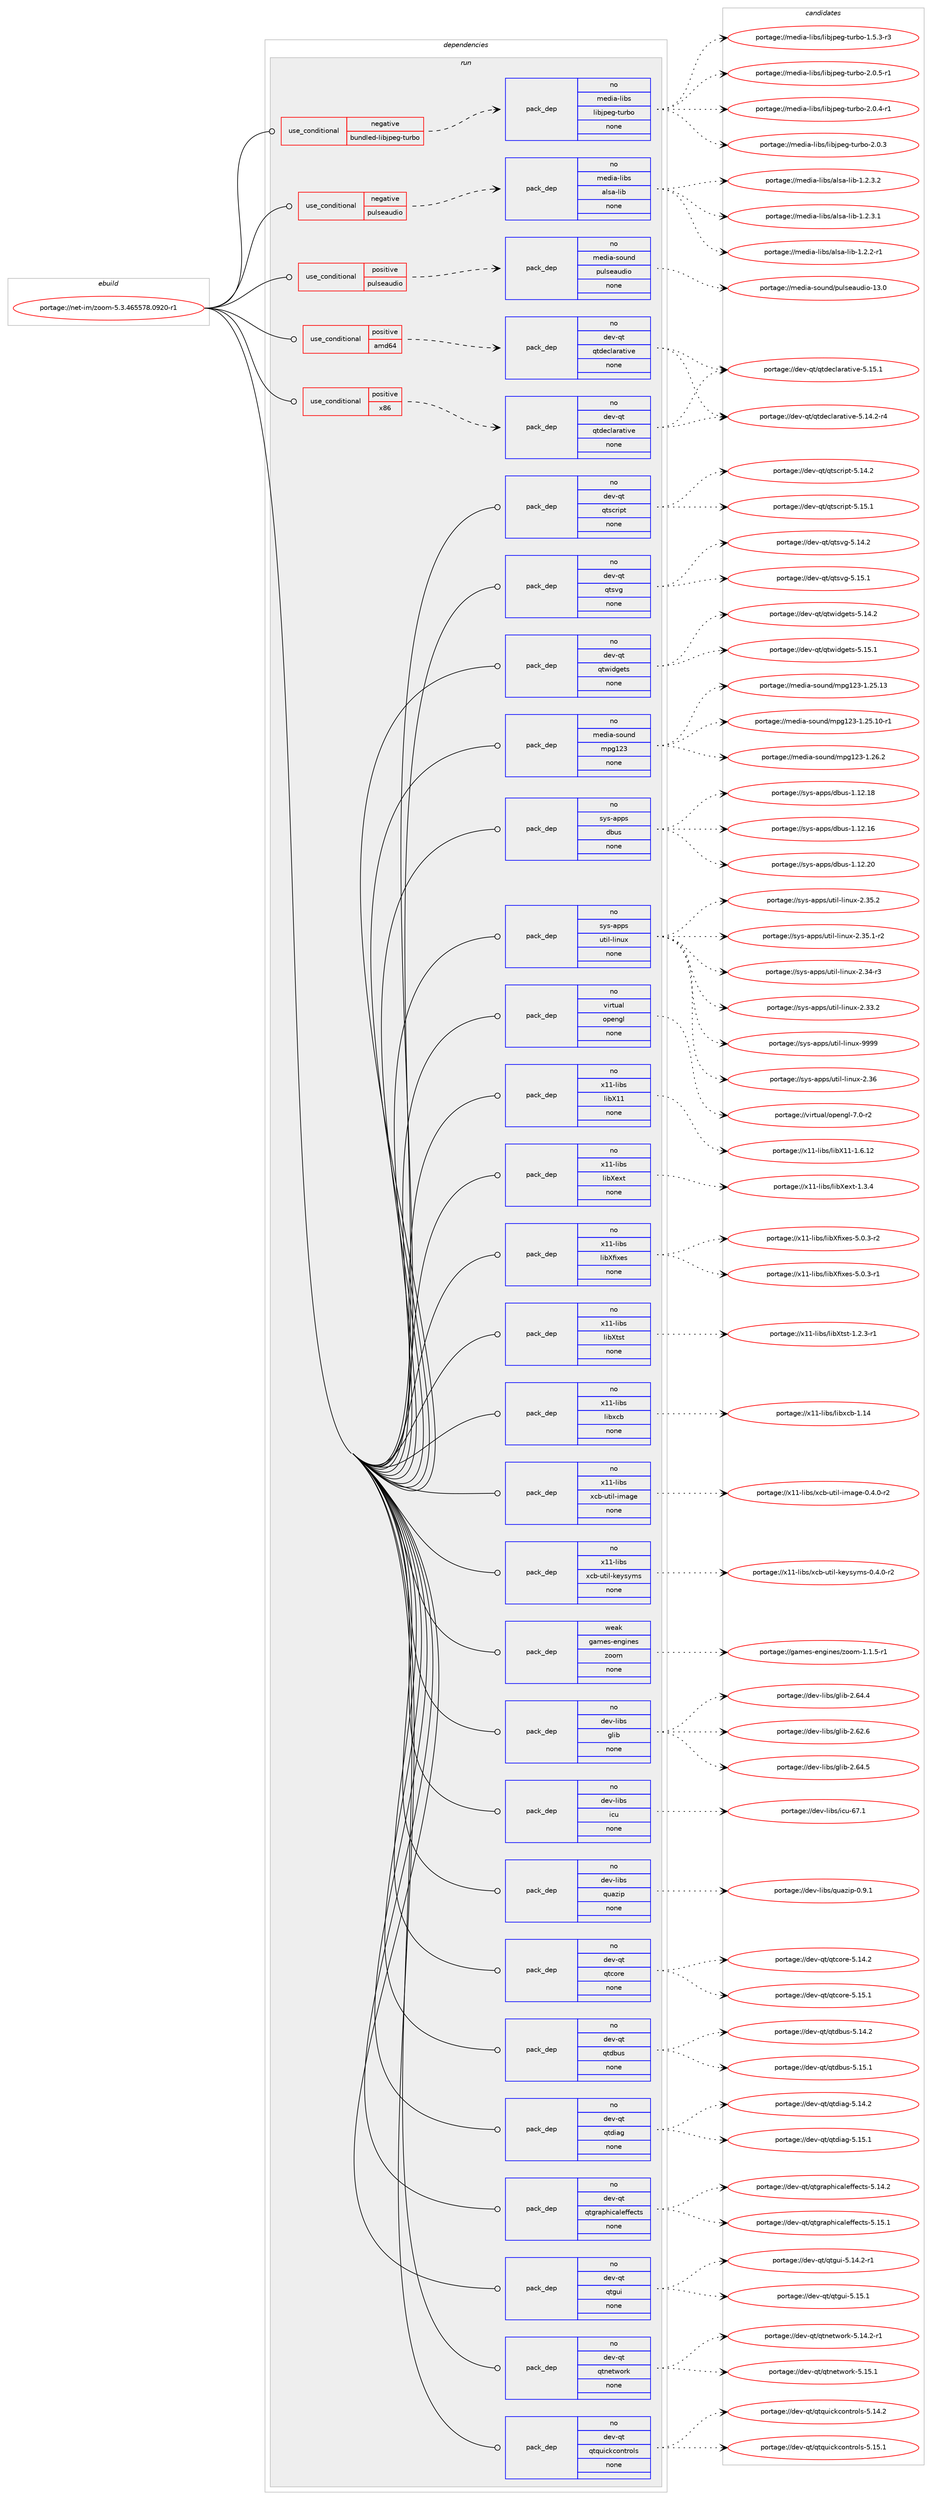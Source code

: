 digraph prolog {

# *************
# Graph options
# *************

newrank=true;
concentrate=true;
compound=true;
graph [rankdir=LR,fontname=Helvetica,fontsize=10,ranksep=1.5];#, ranksep=2.5, nodesep=0.2];
edge  [arrowhead=vee];
node  [fontname=Helvetica,fontsize=10];

# **********
# The ebuild
# **********

subgraph cluster_leftcol {
color=gray;
rank=same;
label=<<i>ebuild</i>>;
id [label="portage://net-im/zoom-5.3.465578.0920-r1", color=red, width=4, href="../net-im/zoom-5.3.465578.0920-r1.svg"];
}

# ****************
# The dependencies
# ****************

subgraph cluster_midcol {
color=gray;
label=<<i>dependencies</i>>;
subgraph cluster_compile {
fillcolor="#eeeeee";
style=filled;
label=<<i>compile</i>>;
}
subgraph cluster_compileandrun {
fillcolor="#eeeeee";
style=filled;
label=<<i>compile and run</i>>;
}
subgraph cluster_run {
fillcolor="#eeeeee";
style=filled;
label=<<i>run</i>>;
subgraph cond655 {
dependency3915 [label=<<TABLE BORDER="0" CELLBORDER="1" CELLSPACING="0" CELLPADDING="4"><TR><TD ROWSPAN="3" CELLPADDING="10">use_conditional</TD></TR><TR><TD>negative</TD></TR><TR><TD>bundled-libjpeg-turbo</TD></TR></TABLE>>, shape=none, color=red];
subgraph pack3210 {
dependency3916 [label=<<TABLE BORDER="0" CELLBORDER="1" CELLSPACING="0" CELLPADDING="4" WIDTH="220"><TR><TD ROWSPAN="6" CELLPADDING="30">pack_dep</TD></TR><TR><TD WIDTH="110">no</TD></TR><TR><TD>media-libs</TD></TR><TR><TD>libjpeg-turbo</TD></TR><TR><TD>none</TD></TR><TR><TD></TD></TR></TABLE>>, shape=none, color=blue];
}
dependency3915:e -> dependency3916:w [weight=20,style="dashed",arrowhead="vee"];
}
id:e -> dependency3915:w [weight=20,style="solid",arrowhead="odot"];
subgraph cond656 {
dependency3917 [label=<<TABLE BORDER="0" CELLBORDER="1" CELLSPACING="0" CELLPADDING="4"><TR><TD ROWSPAN="3" CELLPADDING="10">use_conditional</TD></TR><TR><TD>negative</TD></TR><TR><TD>pulseaudio</TD></TR></TABLE>>, shape=none, color=red];
subgraph pack3211 {
dependency3918 [label=<<TABLE BORDER="0" CELLBORDER="1" CELLSPACING="0" CELLPADDING="4" WIDTH="220"><TR><TD ROWSPAN="6" CELLPADDING="30">pack_dep</TD></TR><TR><TD WIDTH="110">no</TD></TR><TR><TD>media-libs</TD></TR><TR><TD>alsa-lib</TD></TR><TR><TD>none</TD></TR><TR><TD></TD></TR></TABLE>>, shape=none, color=blue];
}
dependency3917:e -> dependency3918:w [weight=20,style="dashed",arrowhead="vee"];
}
id:e -> dependency3917:w [weight=20,style="solid",arrowhead="odot"];
subgraph cond657 {
dependency3919 [label=<<TABLE BORDER="0" CELLBORDER="1" CELLSPACING="0" CELLPADDING="4"><TR><TD ROWSPAN="3" CELLPADDING="10">use_conditional</TD></TR><TR><TD>positive</TD></TR><TR><TD>amd64</TD></TR></TABLE>>, shape=none, color=red];
subgraph pack3212 {
dependency3920 [label=<<TABLE BORDER="0" CELLBORDER="1" CELLSPACING="0" CELLPADDING="4" WIDTH="220"><TR><TD ROWSPAN="6" CELLPADDING="30">pack_dep</TD></TR><TR><TD WIDTH="110">no</TD></TR><TR><TD>dev-qt</TD></TR><TR><TD>qtdeclarative</TD></TR><TR><TD>none</TD></TR><TR><TD></TD></TR></TABLE>>, shape=none, color=blue];
}
dependency3919:e -> dependency3920:w [weight=20,style="dashed",arrowhead="vee"];
}
id:e -> dependency3919:w [weight=20,style="solid",arrowhead="odot"];
subgraph cond658 {
dependency3921 [label=<<TABLE BORDER="0" CELLBORDER="1" CELLSPACING="0" CELLPADDING="4"><TR><TD ROWSPAN="3" CELLPADDING="10">use_conditional</TD></TR><TR><TD>positive</TD></TR><TR><TD>pulseaudio</TD></TR></TABLE>>, shape=none, color=red];
subgraph pack3213 {
dependency3922 [label=<<TABLE BORDER="0" CELLBORDER="1" CELLSPACING="0" CELLPADDING="4" WIDTH="220"><TR><TD ROWSPAN="6" CELLPADDING="30">pack_dep</TD></TR><TR><TD WIDTH="110">no</TD></TR><TR><TD>media-sound</TD></TR><TR><TD>pulseaudio</TD></TR><TR><TD>none</TD></TR><TR><TD></TD></TR></TABLE>>, shape=none, color=blue];
}
dependency3921:e -> dependency3922:w [weight=20,style="dashed",arrowhead="vee"];
}
id:e -> dependency3921:w [weight=20,style="solid",arrowhead="odot"];
subgraph cond659 {
dependency3923 [label=<<TABLE BORDER="0" CELLBORDER="1" CELLSPACING="0" CELLPADDING="4"><TR><TD ROWSPAN="3" CELLPADDING="10">use_conditional</TD></TR><TR><TD>positive</TD></TR><TR><TD>x86</TD></TR></TABLE>>, shape=none, color=red];
subgraph pack3214 {
dependency3924 [label=<<TABLE BORDER="0" CELLBORDER="1" CELLSPACING="0" CELLPADDING="4" WIDTH="220"><TR><TD ROWSPAN="6" CELLPADDING="30">pack_dep</TD></TR><TR><TD WIDTH="110">no</TD></TR><TR><TD>dev-qt</TD></TR><TR><TD>qtdeclarative</TD></TR><TR><TD>none</TD></TR><TR><TD></TD></TR></TABLE>>, shape=none, color=blue];
}
dependency3923:e -> dependency3924:w [weight=20,style="dashed",arrowhead="vee"];
}
id:e -> dependency3923:w [weight=20,style="solid",arrowhead="odot"];
subgraph pack3215 {
dependency3925 [label=<<TABLE BORDER="0" CELLBORDER="1" CELLSPACING="0" CELLPADDING="4" WIDTH="220"><TR><TD ROWSPAN="6" CELLPADDING="30">pack_dep</TD></TR><TR><TD WIDTH="110">no</TD></TR><TR><TD>dev-libs</TD></TR><TR><TD>glib</TD></TR><TR><TD>none</TD></TR><TR><TD></TD></TR></TABLE>>, shape=none, color=blue];
}
id:e -> dependency3925:w [weight=20,style="solid",arrowhead="odot"];
subgraph pack3216 {
dependency3926 [label=<<TABLE BORDER="0" CELLBORDER="1" CELLSPACING="0" CELLPADDING="4" WIDTH="220"><TR><TD ROWSPAN="6" CELLPADDING="30">pack_dep</TD></TR><TR><TD WIDTH="110">no</TD></TR><TR><TD>dev-libs</TD></TR><TR><TD>icu</TD></TR><TR><TD>none</TD></TR><TR><TD></TD></TR></TABLE>>, shape=none, color=blue];
}
id:e -> dependency3926:w [weight=20,style="solid",arrowhead="odot"];
subgraph pack3217 {
dependency3927 [label=<<TABLE BORDER="0" CELLBORDER="1" CELLSPACING="0" CELLPADDING="4" WIDTH="220"><TR><TD ROWSPAN="6" CELLPADDING="30">pack_dep</TD></TR><TR><TD WIDTH="110">no</TD></TR><TR><TD>dev-libs</TD></TR><TR><TD>quazip</TD></TR><TR><TD>none</TD></TR><TR><TD></TD></TR></TABLE>>, shape=none, color=blue];
}
id:e -> dependency3927:w [weight=20,style="solid",arrowhead="odot"];
subgraph pack3218 {
dependency3928 [label=<<TABLE BORDER="0" CELLBORDER="1" CELLSPACING="0" CELLPADDING="4" WIDTH="220"><TR><TD ROWSPAN="6" CELLPADDING="30">pack_dep</TD></TR><TR><TD WIDTH="110">no</TD></TR><TR><TD>dev-qt</TD></TR><TR><TD>qtcore</TD></TR><TR><TD>none</TD></TR><TR><TD></TD></TR></TABLE>>, shape=none, color=blue];
}
id:e -> dependency3928:w [weight=20,style="solid",arrowhead="odot"];
subgraph pack3219 {
dependency3929 [label=<<TABLE BORDER="0" CELLBORDER="1" CELLSPACING="0" CELLPADDING="4" WIDTH="220"><TR><TD ROWSPAN="6" CELLPADDING="30">pack_dep</TD></TR><TR><TD WIDTH="110">no</TD></TR><TR><TD>dev-qt</TD></TR><TR><TD>qtdbus</TD></TR><TR><TD>none</TD></TR><TR><TD></TD></TR></TABLE>>, shape=none, color=blue];
}
id:e -> dependency3929:w [weight=20,style="solid",arrowhead="odot"];
subgraph pack3220 {
dependency3930 [label=<<TABLE BORDER="0" CELLBORDER="1" CELLSPACING="0" CELLPADDING="4" WIDTH="220"><TR><TD ROWSPAN="6" CELLPADDING="30">pack_dep</TD></TR><TR><TD WIDTH="110">no</TD></TR><TR><TD>dev-qt</TD></TR><TR><TD>qtdiag</TD></TR><TR><TD>none</TD></TR><TR><TD></TD></TR></TABLE>>, shape=none, color=blue];
}
id:e -> dependency3930:w [weight=20,style="solid",arrowhead="odot"];
subgraph pack3221 {
dependency3931 [label=<<TABLE BORDER="0" CELLBORDER="1" CELLSPACING="0" CELLPADDING="4" WIDTH="220"><TR><TD ROWSPAN="6" CELLPADDING="30">pack_dep</TD></TR><TR><TD WIDTH="110">no</TD></TR><TR><TD>dev-qt</TD></TR><TR><TD>qtgraphicaleffects</TD></TR><TR><TD>none</TD></TR><TR><TD></TD></TR></TABLE>>, shape=none, color=blue];
}
id:e -> dependency3931:w [weight=20,style="solid",arrowhead="odot"];
subgraph pack3222 {
dependency3932 [label=<<TABLE BORDER="0" CELLBORDER="1" CELLSPACING="0" CELLPADDING="4" WIDTH="220"><TR><TD ROWSPAN="6" CELLPADDING="30">pack_dep</TD></TR><TR><TD WIDTH="110">no</TD></TR><TR><TD>dev-qt</TD></TR><TR><TD>qtgui</TD></TR><TR><TD>none</TD></TR><TR><TD></TD></TR></TABLE>>, shape=none, color=blue];
}
id:e -> dependency3932:w [weight=20,style="solid",arrowhead="odot"];
subgraph pack3223 {
dependency3933 [label=<<TABLE BORDER="0" CELLBORDER="1" CELLSPACING="0" CELLPADDING="4" WIDTH="220"><TR><TD ROWSPAN="6" CELLPADDING="30">pack_dep</TD></TR><TR><TD WIDTH="110">no</TD></TR><TR><TD>dev-qt</TD></TR><TR><TD>qtnetwork</TD></TR><TR><TD>none</TD></TR><TR><TD></TD></TR></TABLE>>, shape=none, color=blue];
}
id:e -> dependency3933:w [weight=20,style="solid",arrowhead="odot"];
subgraph pack3224 {
dependency3934 [label=<<TABLE BORDER="0" CELLBORDER="1" CELLSPACING="0" CELLPADDING="4" WIDTH="220"><TR><TD ROWSPAN="6" CELLPADDING="30">pack_dep</TD></TR><TR><TD WIDTH="110">no</TD></TR><TR><TD>dev-qt</TD></TR><TR><TD>qtquickcontrols</TD></TR><TR><TD>none</TD></TR><TR><TD></TD></TR></TABLE>>, shape=none, color=blue];
}
id:e -> dependency3934:w [weight=20,style="solid",arrowhead="odot"];
subgraph pack3225 {
dependency3935 [label=<<TABLE BORDER="0" CELLBORDER="1" CELLSPACING="0" CELLPADDING="4" WIDTH="220"><TR><TD ROWSPAN="6" CELLPADDING="30">pack_dep</TD></TR><TR><TD WIDTH="110">no</TD></TR><TR><TD>dev-qt</TD></TR><TR><TD>qtscript</TD></TR><TR><TD>none</TD></TR><TR><TD></TD></TR></TABLE>>, shape=none, color=blue];
}
id:e -> dependency3935:w [weight=20,style="solid",arrowhead="odot"];
subgraph pack3226 {
dependency3936 [label=<<TABLE BORDER="0" CELLBORDER="1" CELLSPACING="0" CELLPADDING="4" WIDTH="220"><TR><TD ROWSPAN="6" CELLPADDING="30">pack_dep</TD></TR><TR><TD WIDTH="110">no</TD></TR><TR><TD>dev-qt</TD></TR><TR><TD>qtsvg</TD></TR><TR><TD>none</TD></TR><TR><TD></TD></TR></TABLE>>, shape=none, color=blue];
}
id:e -> dependency3936:w [weight=20,style="solid",arrowhead="odot"];
subgraph pack3227 {
dependency3937 [label=<<TABLE BORDER="0" CELLBORDER="1" CELLSPACING="0" CELLPADDING="4" WIDTH="220"><TR><TD ROWSPAN="6" CELLPADDING="30">pack_dep</TD></TR><TR><TD WIDTH="110">no</TD></TR><TR><TD>dev-qt</TD></TR><TR><TD>qtwidgets</TD></TR><TR><TD>none</TD></TR><TR><TD></TD></TR></TABLE>>, shape=none, color=blue];
}
id:e -> dependency3937:w [weight=20,style="solid",arrowhead="odot"];
subgraph pack3228 {
dependency3938 [label=<<TABLE BORDER="0" CELLBORDER="1" CELLSPACING="0" CELLPADDING="4" WIDTH="220"><TR><TD ROWSPAN="6" CELLPADDING="30">pack_dep</TD></TR><TR><TD WIDTH="110">no</TD></TR><TR><TD>media-sound</TD></TR><TR><TD>mpg123</TD></TR><TR><TD>none</TD></TR><TR><TD></TD></TR></TABLE>>, shape=none, color=blue];
}
id:e -> dependency3938:w [weight=20,style="solid",arrowhead="odot"];
subgraph pack3229 {
dependency3939 [label=<<TABLE BORDER="0" CELLBORDER="1" CELLSPACING="0" CELLPADDING="4" WIDTH="220"><TR><TD ROWSPAN="6" CELLPADDING="30">pack_dep</TD></TR><TR><TD WIDTH="110">no</TD></TR><TR><TD>sys-apps</TD></TR><TR><TD>dbus</TD></TR><TR><TD>none</TD></TR><TR><TD></TD></TR></TABLE>>, shape=none, color=blue];
}
id:e -> dependency3939:w [weight=20,style="solid",arrowhead="odot"];
subgraph pack3230 {
dependency3940 [label=<<TABLE BORDER="0" CELLBORDER="1" CELLSPACING="0" CELLPADDING="4" WIDTH="220"><TR><TD ROWSPAN="6" CELLPADDING="30">pack_dep</TD></TR><TR><TD WIDTH="110">no</TD></TR><TR><TD>sys-apps</TD></TR><TR><TD>util-linux</TD></TR><TR><TD>none</TD></TR><TR><TD></TD></TR></TABLE>>, shape=none, color=blue];
}
id:e -> dependency3940:w [weight=20,style="solid",arrowhead="odot"];
subgraph pack3231 {
dependency3941 [label=<<TABLE BORDER="0" CELLBORDER="1" CELLSPACING="0" CELLPADDING="4" WIDTH="220"><TR><TD ROWSPAN="6" CELLPADDING="30">pack_dep</TD></TR><TR><TD WIDTH="110">no</TD></TR><TR><TD>virtual</TD></TR><TR><TD>opengl</TD></TR><TR><TD>none</TD></TR><TR><TD></TD></TR></TABLE>>, shape=none, color=blue];
}
id:e -> dependency3941:w [weight=20,style="solid",arrowhead="odot"];
subgraph pack3232 {
dependency3942 [label=<<TABLE BORDER="0" CELLBORDER="1" CELLSPACING="0" CELLPADDING="4" WIDTH="220"><TR><TD ROWSPAN="6" CELLPADDING="30">pack_dep</TD></TR><TR><TD WIDTH="110">no</TD></TR><TR><TD>x11-libs</TD></TR><TR><TD>libX11</TD></TR><TR><TD>none</TD></TR><TR><TD></TD></TR></TABLE>>, shape=none, color=blue];
}
id:e -> dependency3942:w [weight=20,style="solid",arrowhead="odot"];
subgraph pack3233 {
dependency3943 [label=<<TABLE BORDER="0" CELLBORDER="1" CELLSPACING="0" CELLPADDING="4" WIDTH="220"><TR><TD ROWSPAN="6" CELLPADDING="30">pack_dep</TD></TR><TR><TD WIDTH="110">no</TD></TR><TR><TD>x11-libs</TD></TR><TR><TD>libXext</TD></TR><TR><TD>none</TD></TR><TR><TD></TD></TR></TABLE>>, shape=none, color=blue];
}
id:e -> dependency3943:w [weight=20,style="solid",arrowhead="odot"];
subgraph pack3234 {
dependency3944 [label=<<TABLE BORDER="0" CELLBORDER="1" CELLSPACING="0" CELLPADDING="4" WIDTH="220"><TR><TD ROWSPAN="6" CELLPADDING="30">pack_dep</TD></TR><TR><TD WIDTH="110">no</TD></TR><TR><TD>x11-libs</TD></TR><TR><TD>libXfixes</TD></TR><TR><TD>none</TD></TR><TR><TD></TD></TR></TABLE>>, shape=none, color=blue];
}
id:e -> dependency3944:w [weight=20,style="solid",arrowhead="odot"];
subgraph pack3235 {
dependency3945 [label=<<TABLE BORDER="0" CELLBORDER="1" CELLSPACING="0" CELLPADDING="4" WIDTH="220"><TR><TD ROWSPAN="6" CELLPADDING="30">pack_dep</TD></TR><TR><TD WIDTH="110">no</TD></TR><TR><TD>x11-libs</TD></TR><TR><TD>libXtst</TD></TR><TR><TD>none</TD></TR><TR><TD></TD></TR></TABLE>>, shape=none, color=blue];
}
id:e -> dependency3945:w [weight=20,style="solid",arrowhead="odot"];
subgraph pack3236 {
dependency3946 [label=<<TABLE BORDER="0" CELLBORDER="1" CELLSPACING="0" CELLPADDING="4" WIDTH="220"><TR><TD ROWSPAN="6" CELLPADDING="30">pack_dep</TD></TR><TR><TD WIDTH="110">no</TD></TR><TR><TD>x11-libs</TD></TR><TR><TD>libxcb</TD></TR><TR><TD>none</TD></TR><TR><TD></TD></TR></TABLE>>, shape=none, color=blue];
}
id:e -> dependency3946:w [weight=20,style="solid",arrowhead="odot"];
subgraph pack3237 {
dependency3947 [label=<<TABLE BORDER="0" CELLBORDER="1" CELLSPACING="0" CELLPADDING="4" WIDTH="220"><TR><TD ROWSPAN="6" CELLPADDING="30">pack_dep</TD></TR><TR><TD WIDTH="110">no</TD></TR><TR><TD>x11-libs</TD></TR><TR><TD>xcb-util-image</TD></TR><TR><TD>none</TD></TR><TR><TD></TD></TR></TABLE>>, shape=none, color=blue];
}
id:e -> dependency3947:w [weight=20,style="solid",arrowhead="odot"];
subgraph pack3238 {
dependency3948 [label=<<TABLE BORDER="0" CELLBORDER="1" CELLSPACING="0" CELLPADDING="4" WIDTH="220"><TR><TD ROWSPAN="6" CELLPADDING="30">pack_dep</TD></TR><TR><TD WIDTH="110">no</TD></TR><TR><TD>x11-libs</TD></TR><TR><TD>xcb-util-keysyms</TD></TR><TR><TD>none</TD></TR><TR><TD></TD></TR></TABLE>>, shape=none, color=blue];
}
id:e -> dependency3948:w [weight=20,style="solid",arrowhead="odot"];
subgraph pack3239 {
dependency3949 [label=<<TABLE BORDER="0" CELLBORDER="1" CELLSPACING="0" CELLPADDING="4" WIDTH="220"><TR><TD ROWSPAN="6" CELLPADDING="30">pack_dep</TD></TR><TR><TD WIDTH="110">weak</TD></TR><TR><TD>games-engines</TD></TR><TR><TD>zoom</TD></TR><TR><TD>none</TD></TR><TR><TD></TD></TR></TABLE>>, shape=none, color=blue];
}
id:e -> dependency3949:w [weight=20,style="solid",arrowhead="odot"];
}
}

# **************
# The candidates
# **************

subgraph cluster_choices {
rank=same;
color=gray;
label=<<i>candidates</i>>;

subgraph choice3210 {
color=black;
nodesep=1;
choice109101100105974510810598115471081059810611210110345116117114981114550464846534511449 [label="portage://media-libs/libjpeg-turbo-2.0.5-r1", color=red, width=4,href="../media-libs/libjpeg-turbo-2.0.5-r1.svg"];
choice109101100105974510810598115471081059810611210110345116117114981114550464846524511449 [label="portage://media-libs/libjpeg-turbo-2.0.4-r1", color=red, width=4,href="../media-libs/libjpeg-turbo-2.0.4-r1.svg"];
choice10910110010597451081059811547108105981061121011034511611711498111455046484651 [label="portage://media-libs/libjpeg-turbo-2.0.3", color=red, width=4,href="../media-libs/libjpeg-turbo-2.0.3.svg"];
choice109101100105974510810598115471081059810611210110345116117114981114549465346514511451 [label="portage://media-libs/libjpeg-turbo-1.5.3-r3", color=red, width=4,href="../media-libs/libjpeg-turbo-1.5.3-r3.svg"];
dependency3916:e -> choice109101100105974510810598115471081059810611210110345116117114981114550464846534511449:w [style=dotted,weight="100"];
dependency3916:e -> choice109101100105974510810598115471081059810611210110345116117114981114550464846524511449:w [style=dotted,weight="100"];
dependency3916:e -> choice10910110010597451081059811547108105981061121011034511611711498111455046484651:w [style=dotted,weight="100"];
dependency3916:e -> choice109101100105974510810598115471081059810611210110345116117114981114549465346514511451:w [style=dotted,weight="100"];
}
subgraph choice3211 {
color=black;
nodesep=1;
choice10910110010597451081059811547971081159745108105984549465046514650 [label="portage://media-libs/alsa-lib-1.2.3.2", color=red, width=4,href="../media-libs/alsa-lib-1.2.3.2.svg"];
choice10910110010597451081059811547971081159745108105984549465046514649 [label="portage://media-libs/alsa-lib-1.2.3.1", color=red, width=4,href="../media-libs/alsa-lib-1.2.3.1.svg"];
choice10910110010597451081059811547971081159745108105984549465046504511449 [label="portage://media-libs/alsa-lib-1.2.2-r1", color=red, width=4,href="../media-libs/alsa-lib-1.2.2-r1.svg"];
dependency3918:e -> choice10910110010597451081059811547971081159745108105984549465046514650:w [style=dotted,weight="100"];
dependency3918:e -> choice10910110010597451081059811547971081159745108105984549465046514649:w [style=dotted,weight="100"];
dependency3918:e -> choice10910110010597451081059811547971081159745108105984549465046504511449:w [style=dotted,weight="100"];
}
subgraph choice3212 {
color=black;
nodesep=1;
choice100101118451131164711311610010199108971149711610511810145534649534649 [label="portage://dev-qt/qtdeclarative-5.15.1", color=red, width=4,href="../dev-qt/qtdeclarative-5.15.1.svg"];
choice1001011184511311647113116100101991089711497116105118101455346495246504511452 [label="portage://dev-qt/qtdeclarative-5.14.2-r4", color=red, width=4,href="../dev-qt/qtdeclarative-5.14.2-r4.svg"];
dependency3920:e -> choice100101118451131164711311610010199108971149711610511810145534649534649:w [style=dotted,weight="100"];
dependency3920:e -> choice1001011184511311647113116100101991089711497116105118101455346495246504511452:w [style=dotted,weight="100"];
}
subgraph choice3213 {
color=black;
nodesep=1;
choice109101100105974511511111711010047112117108115101971171001051114549514648 [label="portage://media-sound/pulseaudio-13.0", color=red, width=4,href="../media-sound/pulseaudio-13.0.svg"];
dependency3922:e -> choice109101100105974511511111711010047112117108115101971171001051114549514648:w [style=dotted,weight="100"];
}
subgraph choice3214 {
color=black;
nodesep=1;
choice100101118451131164711311610010199108971149711610511810145534649534649 [label="portage://dev-qt/qtdeclarative-5.15.1", color=red, width=4,href="../dev-qt/qtdeclarative-5.15.1.svg"];
choice1001011184511311647113116100101991089711497116105118101455346495246504511452 [label="portage://dev-qt/qtdeclarative-5.14.2-r4", color=red, width=4,href="../dev-qt/qtdeclarative-5.14.2-r4.svg"];
dependency3924:e -> choice100101118451131164711311610010199108971149711610511810145534649534649:w [style=dotted,weight="100"];
dependency3924:e -> choice1001011184511311647113116100101991089711497116105118101455346495246504511452:w [style=dotted,weight="100"];
}
subgraph choice3215 {
color=black;
nodesep=1;
choice1001011184510810598115471031081059845504654524653 [label="portage://dev-libs/glib-2.64.5", color=red, width=4,href="../dev-libs/glib-2.64.5.svg"];
choice1001011184510810598115471031081059845504654524652 [label="portage://dev-libs/glib-2.64.4", color=red, width=4,href="../dev-libs/glib-2.64.4.svg"];
choice1001011184510810598115471031081059845504654504654 [label="portage://dev-libs/glib-2.62.6", color=red, width=4,href="../dev-libs/glib-2.62.6.svg"];
dependency3925:e -> choice1001011184510810598115471031081059845504654524653:w [style=dotted,weight="100"];
dependency3925:e -> choice1001011184510810598115471031081059845504654524652:w [style=dotted,weight="100"];
dependency3925:e -> choice1001011184510810598115471031081059845504654504654:w [style=dotted,weight="100"];
}
subgraph choice3216 {
color=black;
nodesep=1;
choice100101118451081059811547105991174554554649 [label="portage://dev-libs/icu-67.1", color=red, width=4,href="../dev-libs/icu-67.1.svg"];
dependency3926:e -> choice100101118451081059811547105991174554554649:w [style=dotted,weight="100"];
}
subgraph choice3217 {
color=black;
nodesep=1;
choice10010111845108105981154711311797122105112454846574649 [label="portage://dev-libs/quazip-0.9.1", color=red, width=4,href="../dev-libs/quazip-0.9.1.svg"];
dependency3927:e -> choice10010111845108105981154711311797122105112454846574649:w [style=dotted,weight="100"];
}
subgraph choice3218 {
color=black;
nodesep=1;
choice10010111845113116471131169911111410145534649534649 [label="portage://dev-qt/qtcore-5.15.1", color=red, width=4,href="../dev-qt/qtcore-5.15.1.svg"];
choice10010111845113116471131169911111410145534649524650 [label="portage://dev-qt/qtcore-5.14.2", color=red, width=4,href="../dev-qt/qtcore-5.14.2.svg"];
dependency3928:e -> choice10010111845113116471131169911111410145534649534649:w [style=dotted,weight="100"];
dependency3928:e -> choice10010111845113116471131169911111410145534649524650:w [style=dotted,weight="100"];
}
subgraph choice3219 {
color=black;
nodesep=1;
choice10010111845113116471131161009811711545534649534649 [label="portage://dev-qt/qtdbus-5.15.1", color=red, width=4,href="../dev-qt/qtdbus-5.15.1.svg"];
choice10010111845113116471131161009811711545534649524650 [label="portage://dev-qt/qtdbus-5.14.2", color=red, width=4,href="../dev-qt/qtdbus-5.14.2.svg"];
dependency3929:e -> choice10010111845113116471131161009811711545534649534649:w [style=dotted,weight="100"];
dependency3929:e -> choice10010111845113116471131161009811711545534649524650:w [style=dotted,weight="100"];
}
subgraph choice3220 {
color=black;
nodesep=1;
choice10010111845113116471131161001059710345534649534649 [label="portage://dev-qt/qtdiag-5.15.1", color=red, width=4,href="../dev-qt/qtdiag-5.15.1.svg"];
choice10010111845113116471131161001059710345534649524650 [label="portage://dev-qt/qtdiag-5.14.2", color=red, width=4,href="../dev-qt/qtdiag-5.14.2.svg"];
dependency3930:e -> choice10010111845113116471131161001059710345534649534649:w [style=dotted,weight="100"];
dependency3930:e -> choice10010111845113116471131161001059710345534649524650:w [style=dotted,weight="100"];
}
subgraph choice3221 {
color=black;
nodesep=1;
choice10010111845113116471131161031149711210410599971081011021021019911611545534649534649 [label="portage://dev-qt/qtgraphicaleffects-5.15.1", color=red, width=4,href="../dev-qt/qtgraphicaleffects-5.15.1.svg"];
choice10010111845113116471131161031149711210410599971081011021021019911611545534649524650 [label="portage://dev-qt/qtgraphicaleffects-5.14.2", color=red, width=4,href="../dev-qt/qtgraphicaleffects-5.14.2.svg"];
dependency3931:e -> choice10010111845113116471131161031149711210410599971081011021021019911611545534649534649:w [style=dotted,weight="100"];
dependency3931:e -> choice10010111845113116471131161031149711210410599971081011021021019911611545534649524650:w [style=dotted,weight="100"];
}
subgraph choice3222 {
color=black;
nodesep=1;
choice100101118451131164711311610311710545534649534649 [label="portage://dev-qt/qtgui-5.15.1", color=red, width=4,href="../dev-qt/qtgui-5.15.1.svg"];
choice1001011184511311647113116103117105455346495246504511449 [label="portage://dev-qt/qtgui-5.14.2-r1", color=red, width=4,href="../dev-qt/qtgui-5.14.2-r1.svg"];
dependency3932:e -> choice100101118451131164711311610311710545534649534649:w [style=dotted,weight="100"];
dependency3932:e -> choice1001011184511311647113116103117105455346495246504511449:w [style=dotted,weight="100"];
}
subgraph choice3223 {
color=black;
nodesep=1;
choice100101118451131164711311611010111611911111410745534649534649 [label="portage://dev-qt/qtnetwork-5.15.1", color=red, width=4,href="../dev-qt/qtnetwork-5.15.1.svg"];
choice1001011184511311647113116110101116119111114107455346495246504511449 [label="portage://dev-qt/qtnetwork-5.14.2-r1", color=red, width=4,href="../dev-qt/qtnetwork-5.14.2-r1.svg"];
dependency3933:e -> choice100101118451131164711311611010111611911111410745534649534649:w [style=dotted,weight="100"];
dependency3933:e -> choice1001011184511311647113116110101116119111114107455346495246504511449:w [style=dotted,weight="100"];
}
subgraph choice3224 {
color=black;
nodesep=1;
choice1001011184511311647113116113117105991079911111011611411110811545534649534649 [label="portage://dev-qt/qtquickcontrols-5.15.1", color=red, width=4,href="../dev-qt/qtquickcontrols-5.15.1.svg"];
choice1001011184511311647113116113117105991079911111011611411110811545534649524650 [label="portage://dev-qt/qtquickcontrols-5.14.2", color=red, width=4,href="../dev-qt/qtquickcontrols-5.14.2.svg"];
dependency3934:e -> choice1001011184511311647113116113117105991079911111011611411110811545534649534649:w [style=dotted,weight="100"];
dependency3934:e -> choice1001011184511311647113116113117105991079911111011611411110811545534649524650:w [style=dotted,weight="100"];
}
subgraph choice3225 {
color=black;
nodesep=1;
choice10010111845113116471131161159911410511211645534649534649 [label="portage://dev-qt/qtscript-5.15.1", color=red, width=4,href="../dev-qt/qtscript-5.15.1.svg"];
choice10010111845113116471131161159911410511211645534649524650 [label="portage://dev-qt/qtscript-5.14.2", color=red, width=4,href="../dev-qt/qtscript-5.14.2.svg"];
dependency3935:e -> choice10010111845113116471131161159911410511211645534649534649:w [style=dotted,weight="100"];
dependency3935:e -> choice10010111845113116471131161159911410511211645534649524650:w [style=dotted,weight="100"];
}
subgraph choice3226 {
color=black;
nodesep=1;
choice100101118451131164711311611511810345534649534649 [label="portage://dev-qt/qtsvg-5.15.1", color=red, width=4,href="../dev-qt/qtsvg-5.15.1.svg"];
choice100101118451131164711311611511810345534649524650 [label="portage://dev-qt/qtsvg-5.14.2", color=red, width=4,href="../dev-qt/qtsvg-5.14.2.svg"];
dependency3936:e -> choice100101118451131164711311611511810345534649534649:w [style=dotted,weight="100"];
dependency3936:e -> choice100101118451131164711311611511810345534649524650:w [style=dotted,weight="100"];
}
subgraph choice3227 {
color=black;
nodesep=1;
choice100101118451131164711311611910510010310111611545534649534649 [label="portage://dev-qt/qtwidgets-5.15.1", color=red, width=4,href="../dev-qt/qtwidgets-5.15.1.svg"];
choice100101118451131164711311611910510010310111611545534649524650 [label="portage://dev-qt/qtwidgets-5.14.2", color=red, width=4,href="../dev-qt/qtwidgets-5.14.2.svg"];
dependency3937:e -> choice100101118451131164711311611910510010310111611545534649534649:w [style=dotted,weight="100"];
dependency3937:e -> choice100101118451131164711311611910510010310111611545534649524650:w [style=dotted,weight="100"];
}
subgraph choice3228 {
color=black;
nodesep=1;
choice10910110010597451151111171101004710911210349505145494650544650 [label="portage://media-sound/mpg123-1.26.2", color=red, width=4,href="../media-sound/mpg123-1.26.2.svg"];
choice1091011001059745115111117110100471091121034950514549465053464951 [label="portage://media-sound/mpg123-1.25.13", color=red, width=4,href="../media-sound/mpg123-1.25.13.svg"];
choice10910110010597451151111171101004710911210349505145494650534649484511449 [label="portage://media-sound/mpg123-1.25.10-r1", color=red, width=4,href="../media-sound/mpg123-1.25.10-r1.svg"];
dependency3938:e -> choice10910110010597451151111171101004710911210349505145494650544650:w [style=dotted,weight="100"];
dependency3938:e -> choice1091011001059745115111117110100471091121034950514549465053464951:w [style=dotted,weight="100"];
dependency3938:e -> choice10910110010597451151111171101004710911210349505145494650534649484511449:w [style=dotted,weight="100"];
}
subgraph choice3229 {
color=black;
nodesep=1;
choice115121115459711211211547100981171154549464950465048 [label="portage://sys-apps/dbus-1.12.20", color=red, width=4,href="../sys-apps/dbus-1.12.20.svg"];
choice115121115459711211211547100981171154549464950464956 [label="portage://sys-apps/dbus-1.12.18", color=red, width=4,href="../sys-apps/dbus-1.12.18.svg"];
choice115121115459711211211547100981171154549464950464954 [label="portage://sys-apps/dbus-1.12.16", color=red, width=4,href="../sys-apps/dbus-1.12.16.svg"];
dependency3939:e -> choice115121115459711211211547100981171154549464950465048:w [style=dotted,weight="100"];
dependency3939:e -> choice115121115459711211211547100981171154549464950464956:w [style=dotted,weight="100"];
dependency3939:e -> choice115121115459711211211547100981171154549464950464954:w [style=dotted,weight="100"];
}
subgraph choice3230 {
color=black;
nodesep=1;
choice115121115459711211211547117116105108451081051101171204557575757 [label="portage://sys-apps/util-linux-9999", color=red, width=4,href="../sys-apps/util-linux-9999.svg"];
choice115121115459711211211547117116105108451081051101171204550465154 [label="portage://sys-apps/util-linux-2.36", color=red, width=4,href="../sys-apps/util-linux-2.36.svg"];
choice1151211154597112112115471171161051084510810511011712045504651534650 [label="portage://sys-apps/util-linux-2.35.2", color=red, width=4,href="../sys-apps/util-linux-2.35.2.svg"];
choice11512111545971121121154711711610510845108105110117120455046515346494511450 [label="portage://sys-apps/util-linux-2.35.1-r2", color=red, width=4,href="../sys-apps/util-linux-2.35.1-r2.svg"];
choice1151211154597112112115471171161051084510810511011712045504651524511451 [label="portage://sys-apps/util-linux-2.34-r3", color=red, width=4,href="../sys-apps/util-linux-2.34-r3.svg"];
choice1151211154597112112115471171161051084510810511011712045504651514650 [label="portage://sys-apps/util-linux-2.33.2", color=red, width=4,href="../sys-apps/util-linux-2.33.2.svg"];
dependency3940:e -> choice115121115459711211211547117116105108451081051101171204557575757:w [style=dotted,weight="100"];
dependency3940:e -> choice115121115459711211211547117116105108451081051101171204550465154:w [style=dotted,weight="100"];
dependency3940:e -> choice1151211154597112112115471171161051084510810511011712045504651534650:w [style=dotted,weight="100"];
dependency3940:e -> choice11512111545971121121154711711610510845108105110117120455046515346494511450:w [style=dotted,weight="100"];
dependency3940:e -> choice1151211154597112112115471171161051084510810511011712045504651524511451:w [style=dotted,weight="100"];
dependency3940:e -> choice1151211154597112112115471171161051084510810511011712045504651514650:w [style=dotted,weight="100"];
}
subgraph choice3231 {
color=black;
nodesep=1;
choice1181051141161179710847111112101110103108455546484511450 [label="portage://virtual/opengl-7.0-r2", color=red, width=4,href="../virtual/opengl-7.0-r2.svg"];
dependency3941:e -> choice1181051141161179710847111112101110103108455546484511450:w [style=dotted,weight="100"];
}
subgraph choice3232 {
color=black;
nodesep=1;
choice12049494510810598115471081059888494945494654464950 [label="portage://x11-libs/libX11-1.6.12", color=red, width=4,href="../x11-libs/libX11-1.6.12.svg"];
dependency3942:e -> choice12049494510810598115471081059888494945494654464950:w [style=dotted,weight="100"];
}
subgraph choice3233 {
color=black;
nodesep=1;
choice12049494510810598115471081059888101120116454946514652 [label="portage://x11-libs/libXext-1.3.4", color=red, width=4,href="../x11-libs/libXext-1.3.4.svg"];
dependency3943:e -> choice12049494510810598115471081059888101120116454946514652:w [style=dotted,weight="100"];
}
subgraph choice3234 {
color=black;
nodesep=1;
choice120494945108105981154710810598881021051201011154553464846514511450 [label="portage://x11-libs/libXfixes-5.0.3-r2", color=red, width=4,href="../x11-libs/libXfixes-5.0.3-r2.svg"];
choice120494945108105981154710810598881021051201011154553464846514511449 [label="portage://x11-libs/libXfixes-5.0.3-r1", color=red, width=4,href="../x11-libs/libXfixes-5.0.3-r1.svg"];
dependency3944:e -> choice120494945108105981154710810598881021051201011154553464846514511450:w [style=dotted,weight="100"];
dependency3944:e -> choice120494945108105981154710810598881021051201011154553464846514511449:w [style=dotted,weight="100"];
}
subgraph choice3235 {
color=black;
nodesep=1;
choice120494945108105981154710810598881161151164549465046514511449 [label="portage://x11-libs/libXtst-1.2.3-r1", color=red, width=4,href="../x11-libs/libXtst-1.2.3-r1.svg"];
dependency3945:e -> choice120494945108105981154710810598881161151164549465046514511449:w [style=dotted,weight="100"];
}
subgraph choice3236 {
color=black;
nodesep=1;
choice12049494510810598115471081059812099984549464952 [label="portage://x11-libs/libxcb-1.14", color=red, width=4,href="../x11-libs/libxcb-1.14.svg"];
dependency3946:e -> choice12049494510810598115471081059812099984549464952:w [style=dotted,weight="100"];
}
subgraph choice3237 {
color=black;
nodesep=1;
choice120494945108105981154712099984511711610510845105109971031014548465246484511450 [label="portage://x11-libs/xcb-util-image-0.4.0-r2", color=red, width=4,href="../x11-libs/xcb-util-image-0.4.0-r2.svg"];
dependency3947:e -> choice120494945108105981154712099984511711610510845105109971031014548465246484511450:w [style=dotted,weight="100"];
}
subgraph choice3238 {
color=black;
nodesep=1;
choice1204949451081059811547120999845117116105108451071011211151211091154548465246484511450 [label="portage://x11-libs/xcb-util-keysyms-0.4.0-r2", color=red, width=4,href="../x11-libs/xcb-util-keysyms-0.4.0-r2.svg"];
dependency3948:e -> choice1204949451081059811547120999845117116105108451071011211151211091154548465246484511450:w [style=dotted,weight="100"];
}
subgraph choice3239 {
color=black;
nodesep=1;
choice1039710910111545101110103105110101115471221111111094549464946534511449 [label="portage://games-engines/zoom-1.1.5-r1", color=red, width=4,href="../games-engines/zoom-1.1.5-r1.svg"];
dependency3949:e -> choice1039710910111545101110103105110101115471221111111094549464946534511449:w [style=dotted,weight="100"];
}
}

}
